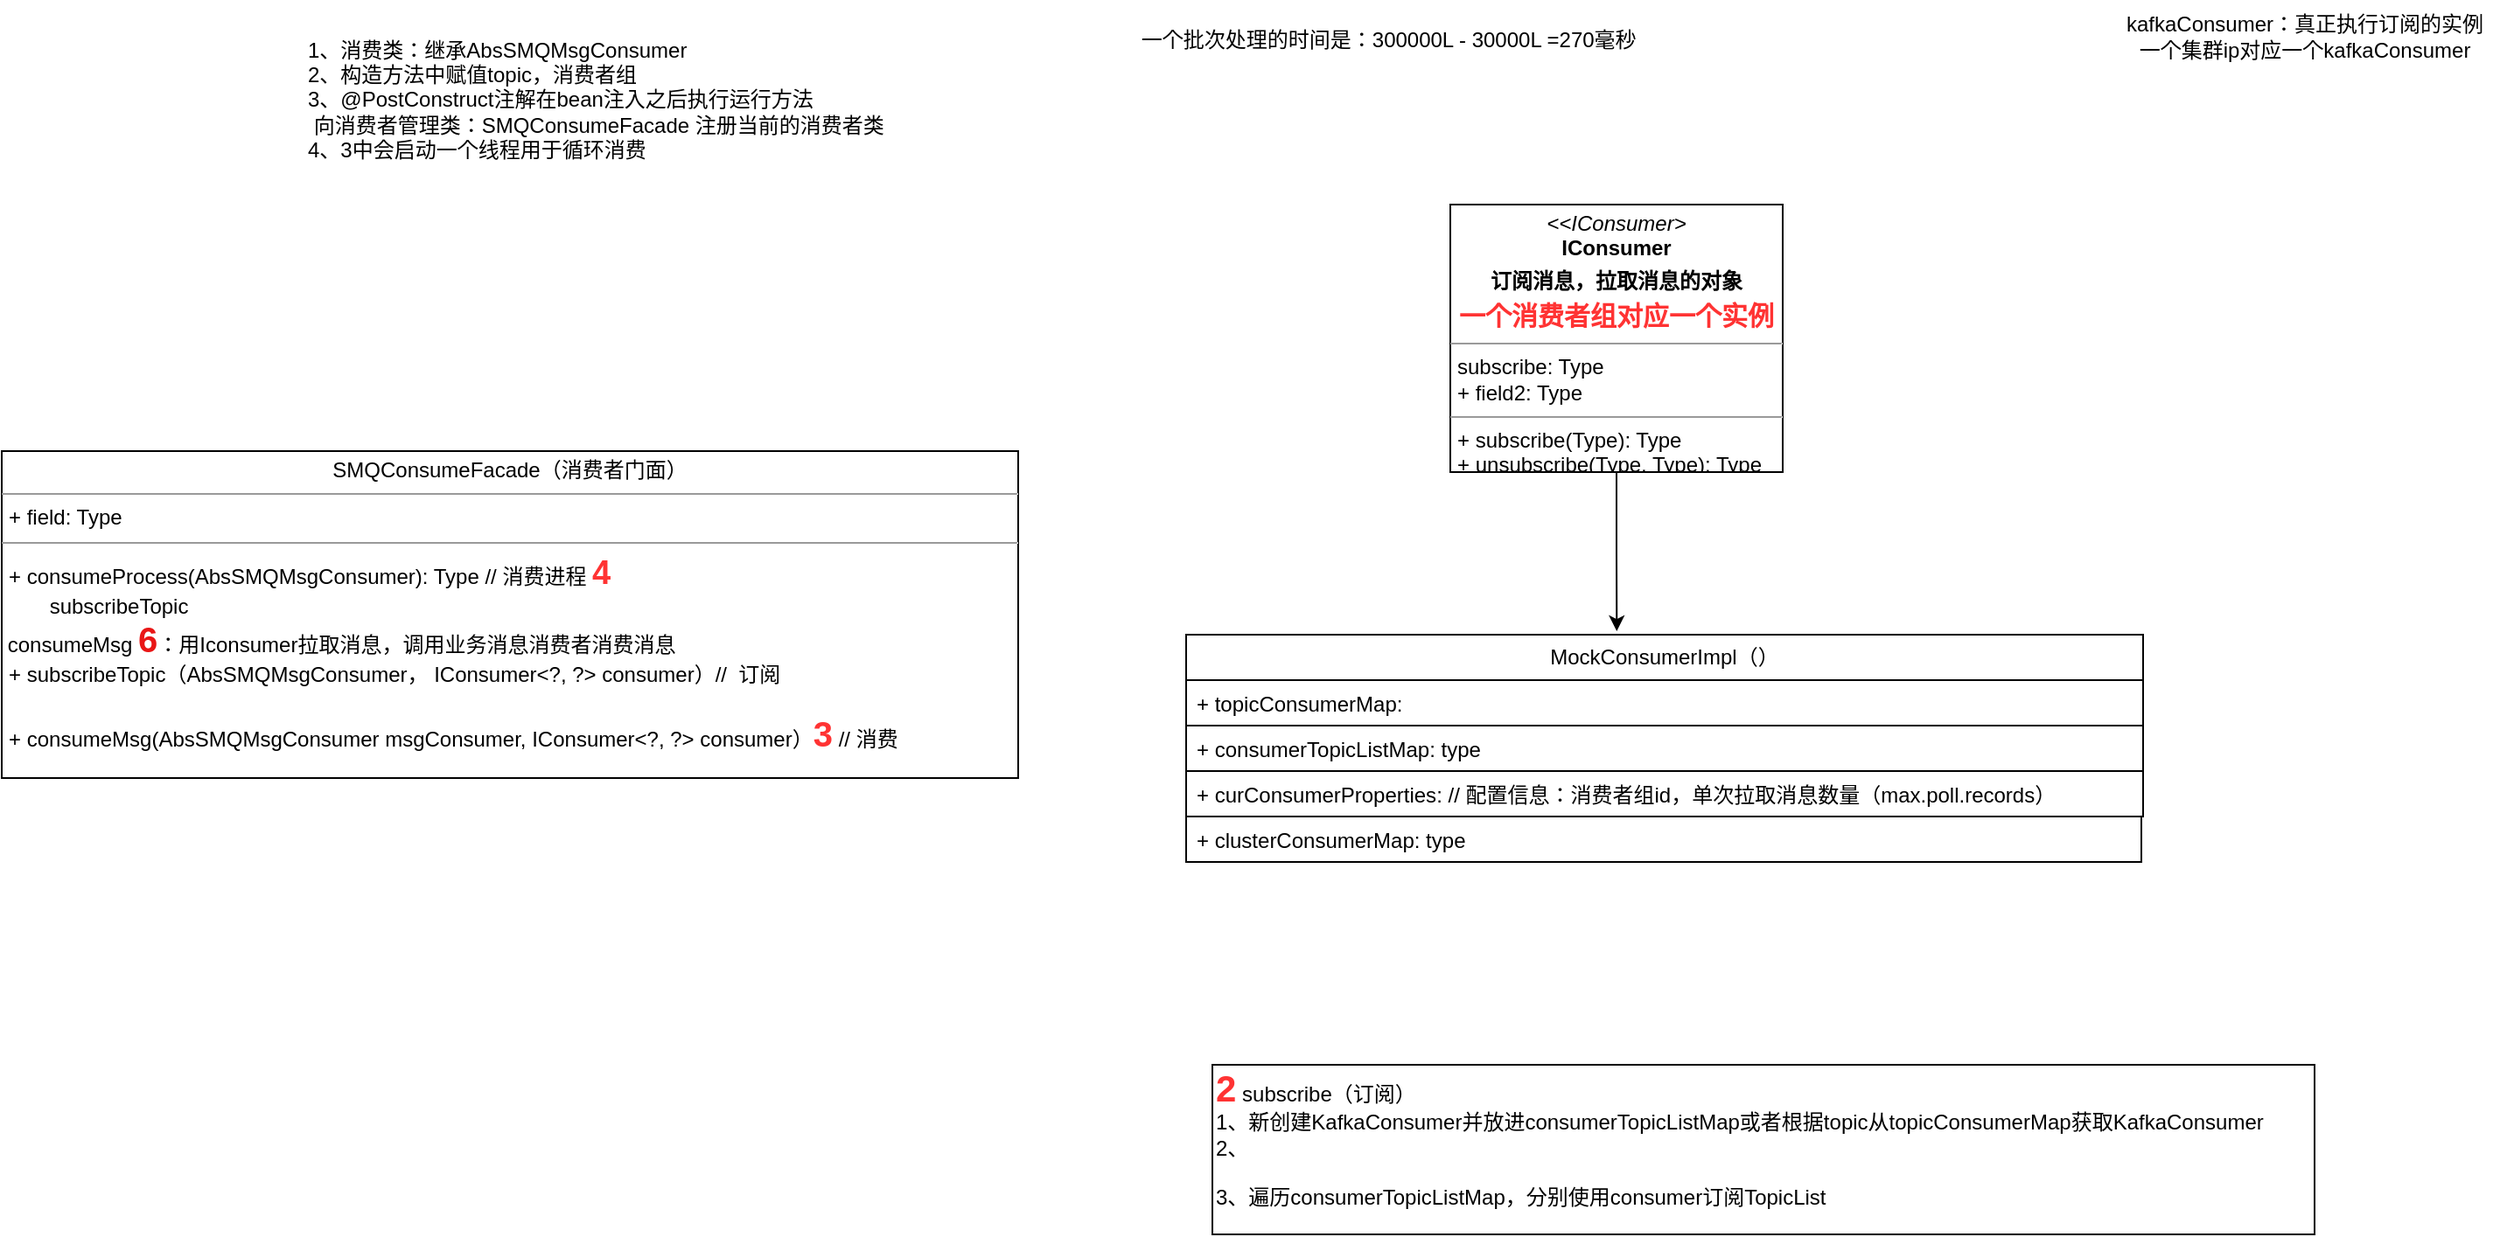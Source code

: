 <mxfile version="21.2.3" type="github">
  <diagram name="第 1 页" id="ldlYSySZRPUg6WXVIPtm">
    <mxGraphModel dx="2198" dy="804" grid="0" gridSize="10" guides="1" tooltips="1" connect="1" arrows="1" fold="1" page="1" pageScale="1" pageWidth="827" pageHeight="1169" math="0" shadow="0">
      <root>
        <mxCell id="0" />
        <mxCell id="1" parent="0" />
        <mxCell id="0Gl9hoYvocWFONpUa8cy-1" value="1、消费类：继承AbsSMQMsgConsumer&lt;br&gt;2、构造方法中赋值topic，消费者组&lt;br&gt;3、@PostConstruct注解在bean注入之后执行运行方法&lt;br&gt;&lt;span style=&quot;white-space: pre;&quot;&gt;	&lt;/span&gt;向消费者管理类：SMQConsumeFacade 注册当前的消费者类&lt;br&gt;4、3中会启动一个线程用于循环消费" style="text;html=1;align=left;verticalAlign=middle;resizable=0;points=[];autosize=1;strokeColor=none;fillColor=none;" vertex="1" parent="1">
          <mxGeometry x="-146" y="122" width="371" height="84" as="geometry" />
        </mxCell>
        <mxCell id="0Gl9hoYvocWFONpUa8cy-3" value="&lt;p style=&quot;margin:0px;margin-top:4px;text-align:center;&quot;&gt;SMQConsumeFacade（消费者门面）&lt;br&gt;&lt;/p&gt;&lt;hr size=&quot;1&quot;&gt;&lt;p style=&quot;margin:0px;margin-left:4px;&quot;&gt;+ field: Type&lt;/p&gt;&lt;hr size=&quot;1&quot;&gt;&lt;p style=&quot;margin:0px;margin-left:4px;&quot;&gt;+&amp;nbsp;consumeProcess(AbsSMQMsgConsumer): Type // 消费进程 &lt;b&gt;&lt;font color=&quot;#ff3333&quot; style=&quot;font-size: 19px;&quot;&gt;4&lt;/font&gt;&lt;/b&gt;&lt;/p&gt;&lt;p style=&quot;margin:0px;margin-left:4px;&quot;&gt;&amp;nbsp; &amp;nbsp; &amp;nbsp; &amp;nbsp;subscribeTopic&lt;/p&gt;&lt;p style=&quot;margin:0px;margin-left:4px;&quot;&gt;&lt;/p&gt;&lt;span style=&quot;&quot;&gt;	&lt;/span&gt;&lt;span style=&quot;&quot;&gt;	&lt;/span&gt;&lt;span style=&quot;&quot;&gt;	&lt;/span&gt;&lt;span style=&quot;white-space: pre;&quot;&gt;	&lt;/span&gt;consumeMsg &lt;b&gt;&lt;font color=&quot;#e91616&quot; style=&quot;font-size: 20px;&quot;&gt;6&lt;/font&gt;&lt;/b&gt;：用Iconsumer拉取消息，调用业务消息消费者消费消息&lt;br&gt;&lt;p style=&quot;margin:0px;margin-left:4px;&quot;&gt;+ subscribeTopic（AbsSMQMsgConsumer，&amp;nbsp;IConsumer&amp;lt;?, ?&amp;gt; consumer&lt;span style=&quot;background-color: rgb(43, 43, 43); color: rgb(169, 183, 198); font-family: &amp;quot;JetBrains Mono&amp;quot;, monospace; font-size: 9.8pt;&quot;&gt;&lt;/span&gt;&lt;span style=&quot;background-color: initial;&quot;&gt;）//&amp;nbsp; 订阅&lt;/span&gt;&lt;/p&gt;&lt;p style=&quot;margin:0px;margin-left:4px;&quot;&gt;&amp;nbsp;&lt;span style=&quot;&quot;&gt;	&lt;/span&gt;&lt;/p&gt;&lt;p style=&quot;margin:0px;margin-left:4px;&quot;&gt;+ consumeMsg(AbsSMQMsgConsumer msgConsumer, IConsumer&amp;lt;?, ?&amp;gt; consumer&lt;span style=&quot;background-color: initial;&quot;&gt;）&lt;b&gt;&lt;font color=&quot;#ff3333&quot; style=&quot;font-size: 20px;&quot;&gt;3&lt;/font&gt;&lt;/b&gt; // 消费&lt;/span&gt;&lt;/p&gt;&lt;p style=&quot;margin:0px;margin-left:4px;&quot;&gt;&lt;span style=&quot;background-color: initial;&quot;&gt;&lt;br&gt;&lt;/span&gt;&lt;/p&gt;&lt;p style=&quot;margin:0px;margin-left:4px;&quot;&gt;&lt;span style=&quot;background-color: initial;&quot;&gt;+1 buildConsumer: 获取这个消费者组的 Iconsumer &lt;b&gt;&lt;font color=&quot;#e91616&quot; style=&quot;font-size: 19px;&quot;&gt;1&lt;/font&gt;&lt;/b&gt;&lt;/span&gt;&lt;/p&gt;" style="verticalAlign=top;align=left;overflow=fill;fontSize=12;fontFamily=Helvetica;html=1;whiteSpace=wrap;" vertex="1" parent="1">
          <mxGeometry x="-319" y="365" width="581" height="187" as="geometry" />
        </mxCell>
        <mxCell id="0Gl9hoYvocWFONpUa8cy-9" value="MockConsumerImpl（）" style="swimlane;fontStyle=0;childLayout=stackLayout;horizontal=1;startSize=26;fillColor=none;horizontalStack=0;resizeParent=1;resizeParentMax=0;resizeLast=0;collapsible=1;marginBottom=0;whiteSpace=wrap;html=1;" vertex="1" parent="1">
          <mxGeometry x="358" y="470" width="547" height="104" as="geometry" />
        </mxCell>
        <mxCell id="0Gl9hoYvocWFONpUa8cy-10" value="+&amp;nbsp;topicConsumerMap&lt;span style=&quot;background-color: initial;&quot;&gt;:&lt;/span&gt;" style="text;strokeColor=none;fillColor=none;align=left;verticalAlign=top;spacingLeft=4;spacingRight=4;overflow=hidden;rotatable=0;points=[[0,0.5],[1,0.5]];portConstraint=eastwest;whiteSpace=wrap;html=1;" vertex="1" parent="0Gl9hoYvocWFONpUa8cy-9">
          <mxGeometry y="26" width="547" height="26" as="geometry" />
        </mxCell>
        <mxCell id="0Gl9hoYvocWFONpUa8cy-11" value="+&amp;nbsp;consumerTopicListMap&lt;span style=&quot;background-color: initial;&quot;&gt;: type&lt;/span&gt;" style="text;strokeColor=default;fillColor=none;align=left;verticalAlign=top;spacingLeft=4;spacingRight=4;overflow=hidden;rotatable=0;points=[[0,0.5],[1,0.5]];portConstraint=eastwest;whiteSpace=wrap;html=1;" vertex="1" parent="0Gl9hoYvocWFONpUa8cy-9">
          <mxGeometry y="52" width="547" height="26" as="geometry" />
        </mxCell>
        <mxCell id="0Gl9hoYvocWFONpUa8cy-12" value="+&amp;nbsp;curConsumerProperties&lt;span style=&quot;background-color: initial;&quot;&gt;: // 配置信息：消费者组id，单次拉取消息数量（max.poll.records）&lt;/span&gt;" style="text;strokeColor=default;fillColor=none;align=left;verticalAlign=top;spacingLeft=4;spacingRight=4;overflow=hidden;rotatable=0;points=[[0,0.5],[1,0.5]];portConstraint=eastwest;whiteSpace=wrap;html=1;" vertex="1" parent="0Gl9hoYvocWFONpUa8cy-9">
          <mxGeometry y="78" width="547" height="26" as="geometry" />
        </mxCell>
        <mxCell id="0Gl9hoYvocWFONpUa8cy-15" style="edgeStyle=orthogonalEdgeStyle;rounded=0;orthogonalLoop=1;jettySize=auto;html=1;entryX=0.45;entryY=-0.019;entryDx=0;entryDy=0;entryPerimeter=0;" edge="1" parent="1" source="0Gl9hoYvocWFONpUa8cy-13" target="0Gl9hoYvocWFONpUa8cy-9">
          <mxGeometry relative="1" as="geometry" />
        </mxCell>
        <mxCell id="0Gl9hoYvocWFONpUa8cy-13" value="&lt;p style=&quot;margin:0px;margin-top:4px;text-align:center;&quot;&gt;&lt;i&gt;&amp;lt;&amp;lt;IConsumer&amp;gt;&lt;/i&gt;&lt;br&gt;&lt;b&gt;IConsumer&lt;/b&gt;&lt;/p&gt;&lt;p style=&quot;margin:0px;margin-top:4px;text-align:center;&quot;&gt;&lt;b&gt;订阅消息，&lt;/b&gt;&lt;b style=&quot;background-color: initial;&quot;&gt;拉取消息的对象&lt;/b&gt;&lt;/p&gt;&lt;p style=&quot;margin:0px;margin-top:4px;text-align:center;&quot;&gt;&lt;span style=&quot;background-color: initial;&quot;&gt;&lt;b&gt;&lt;font color=&quot;#ff3333&quot; style=&quot;font-size: 15px;&quot;&gt;一个消费者组对应一个实例&lt;/font&gt;&lt;/b&gt;&lt;/span&gt;&lt;/p&gt;&lt;hr size=&quot;1&quot;&gt;&lt;p style=&quot;margin:0px;margin-left:4px;&quot;&gt;subscribe: Type&lt;br&gt;+ field2: Type&lt;/p&gt;&lt;hr size=&quot;1&quot;&gt;&lt;p style=&quot;margin:0px;margin-left:4px;&quot;&gt;+ subscribe(Type): Type&lt;br&gt;+&amp;nbsp;unsubscribe&lt;span style=&quot;background-color: initial;&quot;&gt;(Type, Type): Type&lt;/span&gt;&lt;/p&gt;&lt;p style=&quot;margin:0px;margin-left:4px;&quot;&gt;&lt;span style=&quot;background-color: initial;&quot;&gt;+ pull&lt;/span&gt;&lt;/p&gt;&lt;p style=&quot;margin:0px;margin-left:4px;&quot;&gt;&lt;span style=&quot;background-color: initial;&quot;&gt;+ commit&lt;/span&gt;&lt;/p&gt;" style="verticalAlign=top;align=left;overflow=fill;fontSize=12;fontFamily=Helvetica;html=1;whiteSpace=wrap;" vertex="1" parent="1">
          <mxGeometry x="509" y="224" width="190" height="153" as="geometry" />
        </mxCell>
        <mxCell id="0Gl9hoYvocWFONpUa8cy-20" value="+&amp;nbsp;clusterConsumerMap&lt;span style=&quot;background-color: initial;&quot;&gt;: type&lt;/span&gt;" style="text;strokeColor=default;fillColor=none;align=left;verticalAlign=top;spacingLeft=4;spacingRight=4;overflow=hidden;rotatable=0;points=[[0,0.5],[1,0.5]];portConstraint=eastwest;whiteSpace=wrap;html=1;" vertex="1" parent="1">
          <mxGeometry x="358" y="574" width="546" height="26" as="geometry" />
        </mxCell>
        <mxCell id="0Gl9hoYvocWFONpUa8cy-21" value="kafkaConsumer：真正执行订阅的实例&lt;br&gt;一个集群ip对应一个kafkaConsumer" style="text;html=1;align=center;verticalAlign=middle;resizable=0;points=[];autosize=1;strokeColor=none;fillColor=none;fontSize=12;fontFamily=Helvetica;fontColor=default;" vertex="1" parent="1">
          <mxGeometry x="886" y="107" width="222" height="41" as="geometry" />
        </mxCell>
        <mxCell id="0Gl9hoYvocWFONpUa8cy-24" value="&lt;b&gt;&lt;font color=&quot;#ff3333&quot; style=&quot;font-size: 21px;&quot;&gt;2&lt;/font&gt;&lt;/b&gt; subscribe（订阅）&lt;br&gt;&lt;span style=&quot;&quot;&gt;&lt;/span&gt;&lt;span style=&quot;&quot;&gt;&lt;/span&gt;1、新创建KafkaConsumer并放进consumerTopicListMap或者根据topic从topicConsumerMap获取KafkaConsumer&lt;br&gt;2、&lt;br&gt;&lt;br&gt;3、遍历consumerTopicListMap，分别使用consumer订阅TopicList&lt;br&gt;&amp;nbsp;" style="html=1;whiteSpace=wrap;fontFamily=Helvetica;fontSize=12;fontColor=default;fillColor=none;gradientColor=none;align=left;" vertex="1" parent="1">
          <mxGeometry x="373" y="716" width="630" height="97" as="geometry" />
        </mxCell>
        <mxCell id="0Gl9hoYvocWFONpUa8cy-25" value="一个批次处理的时间是：300000L - 30000L =270毫秒&amp;nbsp;" style="text;html=1;align=center;verticalAlign=middle;resizable=0;points=[];autosize=1;strokeColor=none;fillColor=none;fontSize=12;fontFamily=Helvetica;fontColor=default;" vertex="1" parent="1">
          <mxGeometry x="323" y="117" width="304" height="26" as="geometry" />
        </mxCell>
      </root>
    </mxGraphModel>
  </diagram>
</mxfile>
